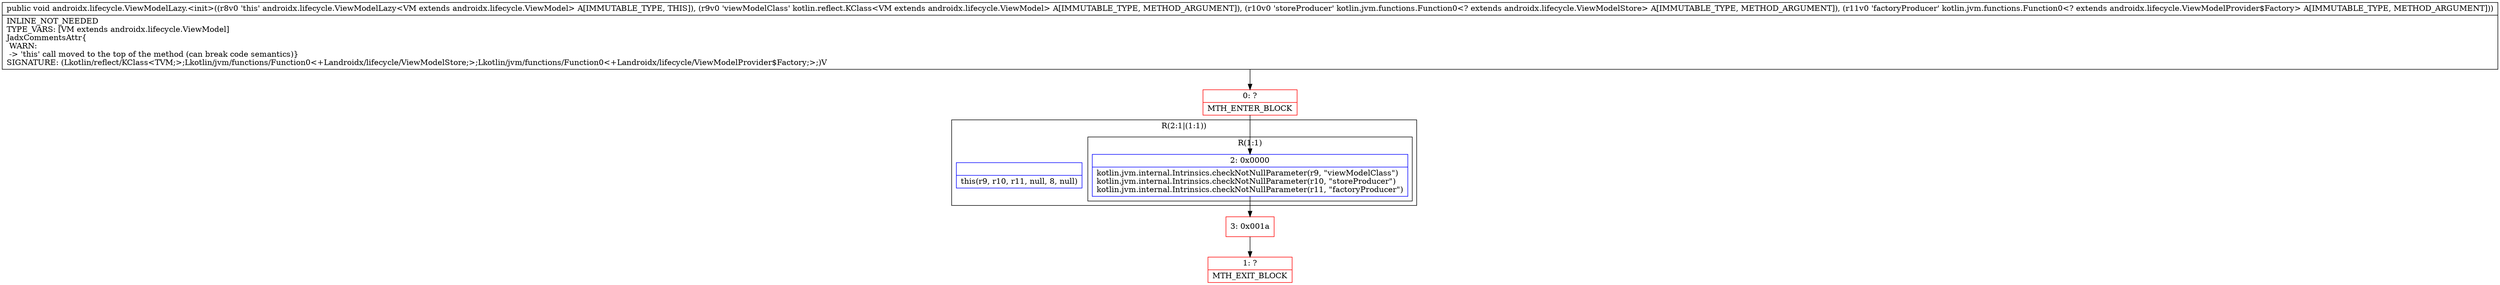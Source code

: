 digraph "CFG forandroidx.lifecycle.ViewModelLazy.\<init\>(Lkotlin\/reflect\/KClass;Lkotlin\/jvm\/functions\/Function0;Lkotlin\/jvm\/functions\/Function0;)V" {
subgraph cluster_Region_365659217 {
label = "R(2:1|(1:1))";
node [shape=record,color=blue];
Node_InsnContainer_2075089851 [shape=record,label="{|this(r9, r10, r11, null, 8, null)\l}"];
subgraph cluster_Region_678205143 {
label = "R(1:1)";
node [shape=record,color=blue];
Node_2 [shape=record,label="{2\:\ 0x0000|kotlin.jvm.internal.Intrinsics.checkNotNullParameter(r9, \"viewModelClass\")\lkotlin.jvm.internal.Intrinsics.checkNotNullParameter(r10, \"storeProducer\")\lkotlin.jvm.internal.Intrinsics.checkNotNullParameter(r11, \"factoryProducer\")\l}"];
}
}
Node_0 [shape=record,color=red,label="{0\:\ ?|MTH_ENTER_BLOCK\l}"];
Node_3 [shape=record,color=red,label="{3\:\ 0x001a}"];
Node_1 [shape=record,color=red,label="{1\:\ ?|MTH_EXIT_BLOCK\l}"];
MethodNode[shape=record,label="{public void androidx.lifecycle.ViewModelLazy.\<init\>((r8v0 'this' androidx.lifecycle.ViewModelLazy\<VM extends androidx.lifecycle.ViewModel\> A[IMMUTABLE_TYPE, THIS]), (r9v0 'viewModelClass' kotlin.reflect.KClass\<VM extends androidx.lifecycle.ViewModel\> A[IMMUTABLE_TYPE, METHOD_ARGUMENT]), (r10v0 'storeProducer' kotlin.jvm.functions.Function0\<? extends androidx.lifecycle.ViewModelStore\> A[IMMUTABLE_TYPE, METHOD_ARGUMENT]), (r11v0 'factoryProducer' kotlin.jvm.functions.Function0\<? extends androidx.lifecycle.ViewModelProvider$Factory\> A[IMMUTABLE_TYPE, METHOD_ARGUMENT]))  | INLINE_NOT_NEEDED\lTYPE_VARS: [VM extends androidx.lifecycle.ViewModel]\lJadxCommentsAttr\{\l WARN: \l \-\> 'this' call moved to the top of the method (can break code semantics)\}\lSIGNATURE: (Lkotlin\/reflect\/KClass\<TVM;\>;Lkotlin\/jvm\/functions\/Function0\<+Landroidx\/lifecycle\/ViewModelStore;\>;Lkotlin\/jvm\/functions\/Function0\<+Landroidx\/lifecycle\/ViewModelProvider$Factory;\>;)V\l}"];
MethodNode -> Node_0;Node_2 -> Node_3;
Node_0 -> Node_2;
Node_3 -> Node_1;
}

